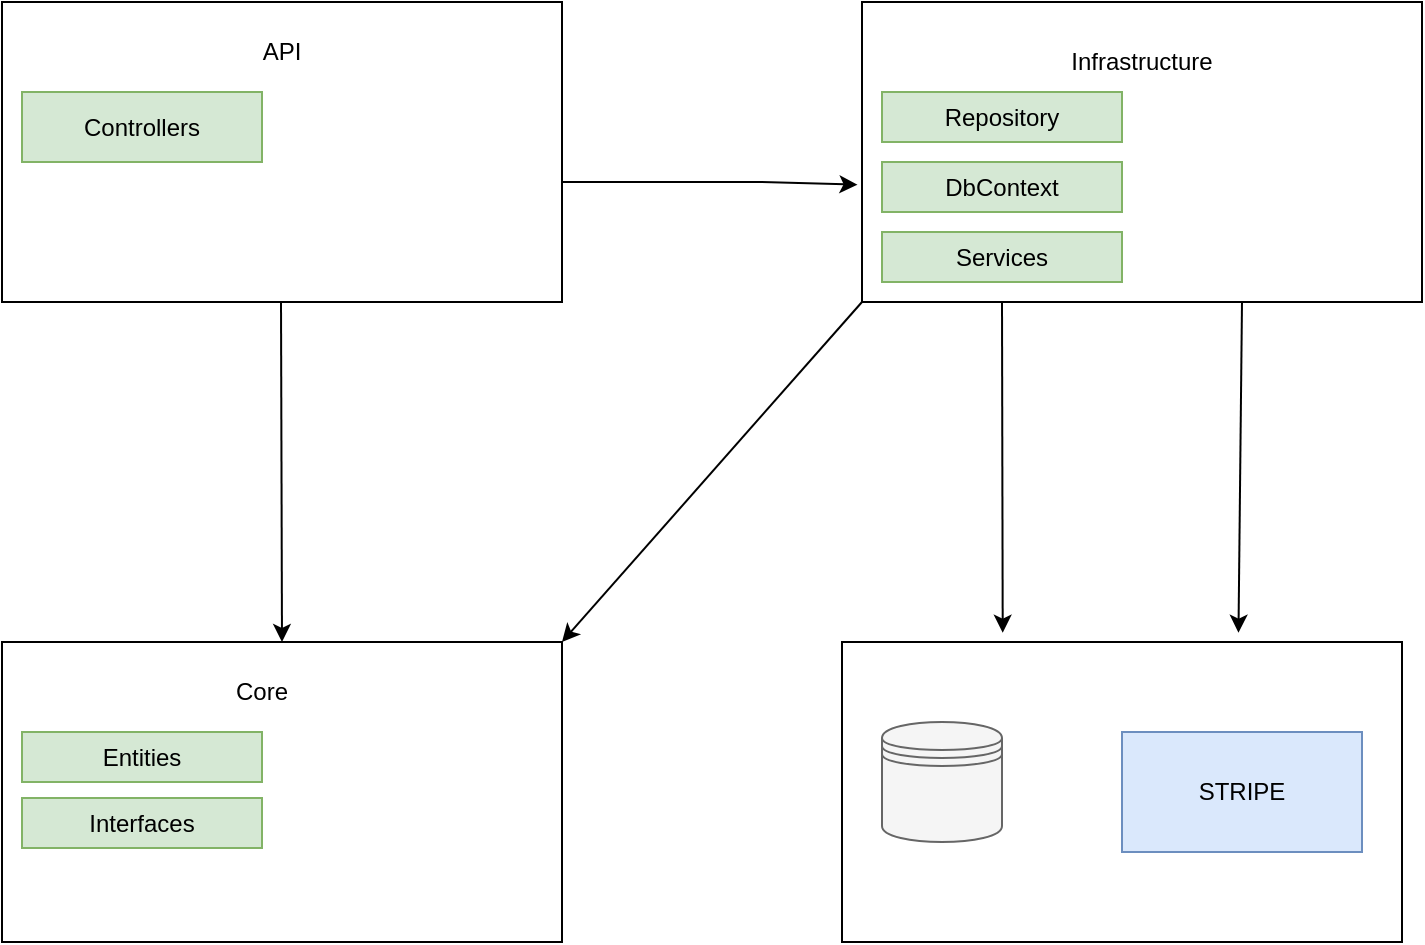 <mxfile version="20.2.3" type="github">
  <diagram id="kgpKYQtTHZ0yAKxKKP6v" name="Page-1">
    <mxGraphModel dx="1697" dy="945" grid="1" gridSize="10" guides="1" tooltips="1" connect="1" arrows="1" fold="1" page="1" pageScale="1" pageWidth="850" pageHeight="1100" math="0" shadow="0">
      <root>
        <mxCell id="0" />
        <mxCell id="1" parent="0" />
        <mxCell id="3ADqGS6lFxCkBstKZRWA-1" value="" style="rounded=0;whiteSpace=wrap;html=1;" vertex="1" parent="1">
          <mxGeometry x="90" y="140" width="280" height="150" as="geometry" />
        </mxCell>
        <mxCell id="3ADqGS6lFxCkBstKZRWA-3" value="" style="rounded=0;whiteSpace=wrap;html=1;" vertex="1" parent="1">
          <mxGeometry x="90" y="460" width="280" height="150" as="geometry" />
        </mxCell>
        <mxCell id="3ADqGS6lFxCkBstKZRWA-4" value="" style="rounded=0;whiteSpace=wrap;html=1;" vertex="1" parent="1">
          <mxGeometry x="510" y="460" width="280" height="150" as="geometry" />
        </mxCell>
        <mxCell id="3ADqGS6lFxCkBstKZRWA-5" value="" style="rounded=0;whiteSpace=wrap;html=1;" vertex="1" parent="1">
          <mxGeometry x="520" y="140" width="280" height="150" as="geometry" />
        </mxCell>
        <mxCell id="3ADqGS6lFxCkBstKZRWA-6" value="" style="endArrow=classic;html=1;rounded=0;entryX=0.5;entryY=0;entryDx=0;entryDy=0;" edge="1" parent="1" target="3ADqGS6lFxCkBstKZRWA-3">
          <mxGeometry width="50" height="50" relative="1" as="geometry">
            <mxPoint x="229.5" y="290" as="sourcePoint" />
            <mxPoint x="229.5" y="400" as="targetPoint" />
          </mxGeometry>
        </mxCell>
        <mxCell id="3ADqGS6lFxCkBstKZRWA-7" value="" style="endArrow=classic;html=1;rounded=0;entryX=-0.008;entryY=0.609;entryDx=0;entryDy=0;entryPerimeter=0;" edge="1" parent="1" target="3ADqGS6lFxCkBstKZRWA-5">
          <mxGeometry width="50" height="50" relative="1" as="geometry">
            <mxPoint x="370" y="230" as="sourcePoint" />
            <mxPoint x="420" y="180" as="targetPoint" />
            <Array as="points">
              <mxPoint x="470" y="230" />
            </Array>
          </mxGeometry>
        </mxCell>
        <mxCell id="3ADqGS6lFxCkBstKZRWA-8" value="" style="endArrow=classic;html=1;rounded=0;entryX=1;entryY=0;entryDx=0;entryDy=0;" edge="1" parent="1" target="3ADqGS6lFxCkBstKZRWA-3">
          <mxGeometry width="50" height="50" relative="1" as="geometry">
            <mxPoint x="520" y="290" as="sourcePoint" />
            <mxPoint x="500" y="360" as="targetPoint" />
          </mxGeometry>
        </mxCell>
        <mxCell id="3ADqGS6lFxCkBstKZRWA-9" value="" style="endArrow=classic;html=1;rounded=0;entryX=0.287;entryY=-0.031;entryDx=0;entryDy=0;entryPerimeter=0;" edge="1" parent="1" target="3ADqGS6lFxCkBstKZRWA-4">
          <mxGeometry width="50" height="50" relative="1" as="geometry">
            <mxPoint x="590" y="290" as="sourcePoint" />
            <mxPoint x="590" y="400" as="targetPoint" />
          </mxGeometry>
        </mxCell>
        <mxCell id="3ADqGS6lFxCkBstKZRWA-10" value="" style="endArrow=classic;html=1;rounded=0;entryX=0.708;entryY=-0.031;entryDx=0;entryDy=0;entryPerimeter=0;" edge="1" parent="1" target="3ADqGS6lFxCkBstKZRWA-4">
          <mxGeometry width="50" height="50" relative="1" as="geometry">
            <mxPoint x="710" y="290" as="sourcePoint" />
            <mxPoint x="760" y="240" as="targetPoint" />
          </mxGeometry>
        </mxCell>
        <mxCell id="3ADqGS6lFxCkBstKZRWA-11" value="" style="shape=datastore;whiteSpace=wrap;html=1;fillColor=#f5f5f5;fontColor=#333333;strokeColor=#666666;" vertex="1" parent="1">
          <mxGeometry x="530" y="500" width="60" height="60" as="geometry" />
        </mxCell>
        <mxCell id="3ADqGS6lFxCkBstKZRWA-12" value="STRIPE" style="rounded=0;whiteSpace=wrap;html=1;fillColor=#dae8fc;strokeColor=#6c8ebf;" vertex="1" parent="1">
          <mxGeometry x="650" y="505" width="120" height="60" as="geometry" />
        </mxCell>
        <mxCell id="3ADqGS6lFxCkBstKZRWA-13" value="Controllers" style="rounded=0;whiteSpace=wrap;html=1;fillColor=#d5e8d4;strokeColor=#82b366;" vertex="1" parent="1">
          <mxGeometry x="100" y="185" width="120" height="35" as="geometry" />
        </mxCell>
        <mxCell id="3ADqGS6lFxCkBstKZRWA-14" value="API" style="text;html=1;strokeColor=none;fillColor=none;align=center;verticalAlign=middle;whiteSpace=wrap;rounded=0;" vertex="1" parent="1">
          <mxGeometry x="200" y="150" width="60" height="30" as="geometry" />
        </mxCell>
        <mxCell id="3ADqGS6lFxCkBstKZRWA-15" value="Core" style="text;html=1;strokeColor=none;fillColor=none;align=center;verticalAlign=middle;whiteSpace=wrap;rounded=0;" vertex="1" parent="1">
          <mxGeometry x="190" y="470" width="60" height="30" as="geometry" />
        </mxCell>
        <mxCell id="3ADqGS6lFxCkBstKZRWA-16" value="Infrastructure" style="text;html=1;strokeColor=none;fillColor=none;align=center;verticalAlign=middle;whiteSpace=wrap;rounded=0;" vertex="1" parent="1">
          <mxGeometry x="630" y="155" width="60" height="30" as="geometry" />
        </mxCell>
        <mxCell id="3ADqGS6lFxCkBstKZRWA-19" value="Repository" style="rounded=0;whiteSpace=wrap;html=1;fillColor=#d5e8d4;strokeColor=#82b366;" vertex="1" parent="1">
          <mxGeometry x="530" y="185" width="120" height="25" as="geometry" />
        </mxCell>
        <mxCell id="3ADqGS6lFxCkBstKZRWA-20" value="DbContext" style="rounded=0;whiteSpace=wrap;html=1;fillColor=#d5e8d4;strokeColor=#82b366;" vertex="1" parent="1">
          <mxGeometry x="530" y="220" width="120" height="25" as="geometry" />
        </mxCell>
        <mxCell id="3ADqGS6lFxCkBstKZRWA-21" value="Services" style="rounded=0;whiteSpace=wrap;html=1;fillColor=#d5e8d4;strokeColor=#82b366;" vertex="1" parent="1">
          <mxGeometry x="530" y="255" width="120" height="25" as="geometry" />
        </mxCell>
        <mxCell id="3ADqGS6lFxCkBstKZRWA-22" value="Interfaces" style="rounded=0;whiteSpace=wrap;html=1;fillColor=#d5e8d4;strokeColor=#82b366;" vertex="1" parent="1">
          <mxGeometry x="100" y="538" width="120" height="25" as="geometry" />
        </mxCell>
        <mxCell id="3ADqGS6lFxCkBstKZRWA-23" value="Entities" style="rounded=0;whiteSpace=wrap;html=1;fillColor=#d5e8d4;strokeColor=#82b366;" vertex="1" parent="1">
          <mxGeometry x="100" y="505" width="120" height="25" as="geometry" />
        </mxCell>
      </root>
    </mxGraphModel>
  </diagram>
</mxfile>
